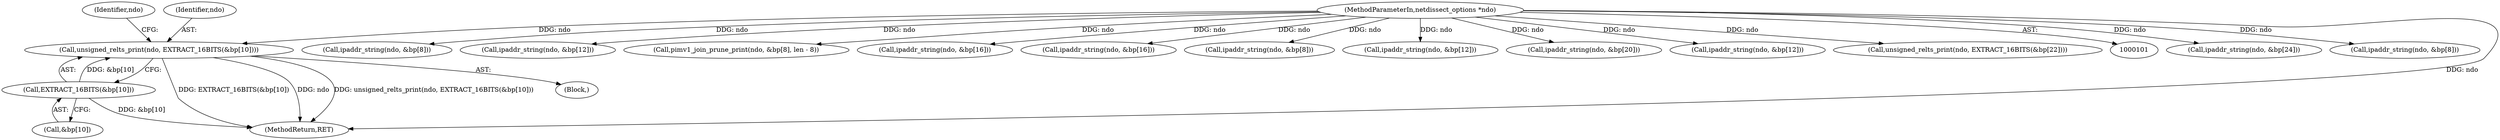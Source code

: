 digraph "0_tcpdump_5dc1860d8267b1e0cb78c9ffa2a40bea2fdb3ddc_2@pointer" {
"1000199" [label="(Call,unsigned_relts_print(ndo, EXTRACT_16BITS(&bp[10])))"];
"1000102" [label="(MethodParameterIn,netdissect_options *ndo)"];
"1000201" [label="(Call,EXTRACT_16BITS(&bp[10]))"];
"1000201" [label="(Call,EXTRACT_16BITS(&bp[10]))"];
"1000189" [label="(Block,)"];
"1000208" [label="(Identifier,ndo)"];
"1000229" [label="(Call,ipaddr_string(ndo, &bp[24]))"];
"1000278" [label="(Call,ipaddr_string(ndo, &bp[8]))"];
"1000249" [label="(Call,ipaddr_string(ndo, &bp[8]))"];
"1000360" [label="(Call,ipaddr_string(ndo, &bp[12]))"];
"1000202" [label="(Call,&bp[10])"];
"1000406" [label="(Call,pimv1_join_prune_print(ndo, &bp[8], len - 8))"];
"1000200" [label="(Identifier,ndo)"];
"1000308" [label="(Call,ipaddr_string(ndo, &bp[16]))"];
"1000335" [label="(Call,ipaddr_string(ndo, &bp[16]))"];
"1000341" [label="(Call,ipaddr_string(ndo, &bp[8]))"];
"1000199" [label="(Call,unsigned_relts_print(ndo, EXTRACT_16BITS(&bp[10])))"];
"1000255" [label="(Call,ipaddr_string(ndo, &bp[12]))"];
"1000445" [label="(MethodReturn,RET)"];
"1000223" [label="(Call,ipaddr_string(ndo, &bp[20]))"];
"1000297" [label="(Call,ipaddr_string(ndo, &bp[12]))"];
"1000102" [label="(MethodParameterIn,netdissect_options *ndo)"];
"1000314" [label="(Call,unsigned_relts_print(ndo, EXTRACT_16BITS(&bp[22])))"];
"1000199" -> "1000189"  [label="AST: "];
"1000199" -> "1000201"  [label="CFG: "];
"1000200" -> "1000199"  [label="AST: "];
"1000201" -> "1000199"  [label="AST: "];
"1000208" -> "1000199"  [label="CFG: "];
"1000199" -> "1000445"  [label="DDG: EXTRACT_16BITS(&bp[10])"];
"1000199" -> "1000445"  [label="DDG: ndo"];
"1000199" -> "1000445"  [label="DDG: unsigned_relts_print(ndo, EXTRACT_16BITS(&bp[10]))"];
"1000102" -> "1000199"  [label="DDG: ndo"];
"1000201" -> "1000199"  [label="DDG: &bp[10]"];
"1000102" -> "1000101"  [label="AST: "];
"1000102" -> "1000445"  [label="DDG: ndo"];
"1000102" -> "1000223"  [label="DDG: ndo"];
"1000102" -> "1000229"  [label="DDG: ndo"];
"1000102" -> "1000249"  [label="DDG: ndo"];
"1000102" -> "1000255"  [label="DDG: ndo"];
"1000102" -> "1000278"  [label="DDG: ndo"];
"1000102" -> "1000297"  [label="DDG: ndo"];
"1000102" -> "1000308"  [label="DDG: ndo"];
"1000102" -> "1000314"  [label="DDG: ndo"];
"1000102" -> "1000335"  [label="DDG: ndo"];
"1000102" -> "1000341"  [label="DDG: ndo"];
"1000102" -> "1000360"  [label="DDG: ndo"];
"1000102" -> "1000406"  [label="DDG: ndo"];
"1000201" -> "1000202"  [label="CFG: "];
"1000202" -> "1000201"  [label="AST: "];
"1000201" -> "1000445"  [label="DDG: &bp[10]"];
}
